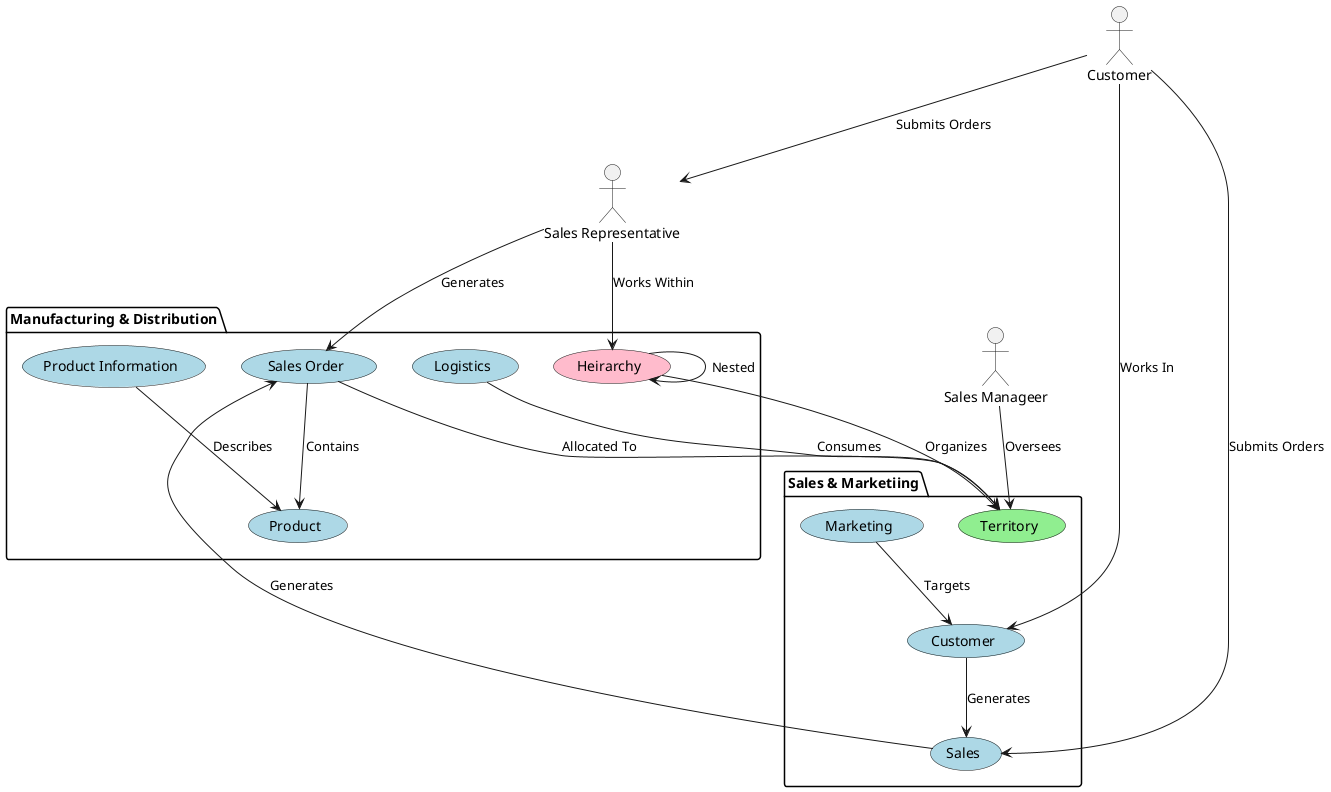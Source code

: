 @startuml

actor Customer as c
actor "Sales Representative" as sr
actor "Sales Manageer" as sm

package "Sales & Marketiing" as s {
    usecase "Customer" as cust #lightblue
    usecase "Territory" as terr #lightgreen
    usecase "Marketing" as market #lightblue
    usecase "Sales" as sales #lightblue
}

package "Manufacturing & Distribution" as MD {
    usecase "Logistics" as log #lightblue
    usecase "Heirarchy" as he #FFBBCC
    usecase "Product" as prod #lightblue
    usecase "Product Information" as pi #lightblue
    usecase "Sales Order" as so #lightblue
}

log --> terr:Consumes
c --> sales: Submits Orders
so --> terr:Allocated To
sales --> so: Generates
c --> sr: Submits Orders
sr --> so: Generates
he --> terr: Organizes
sr --> he: Works Within
sm --> terr:Oversees
so --> prod: Contains
pi --> prod: Describes
c --> cust: Works In
market --> cust: Targets
cust --> sales: Generates
he --> he: Nested

@enduml